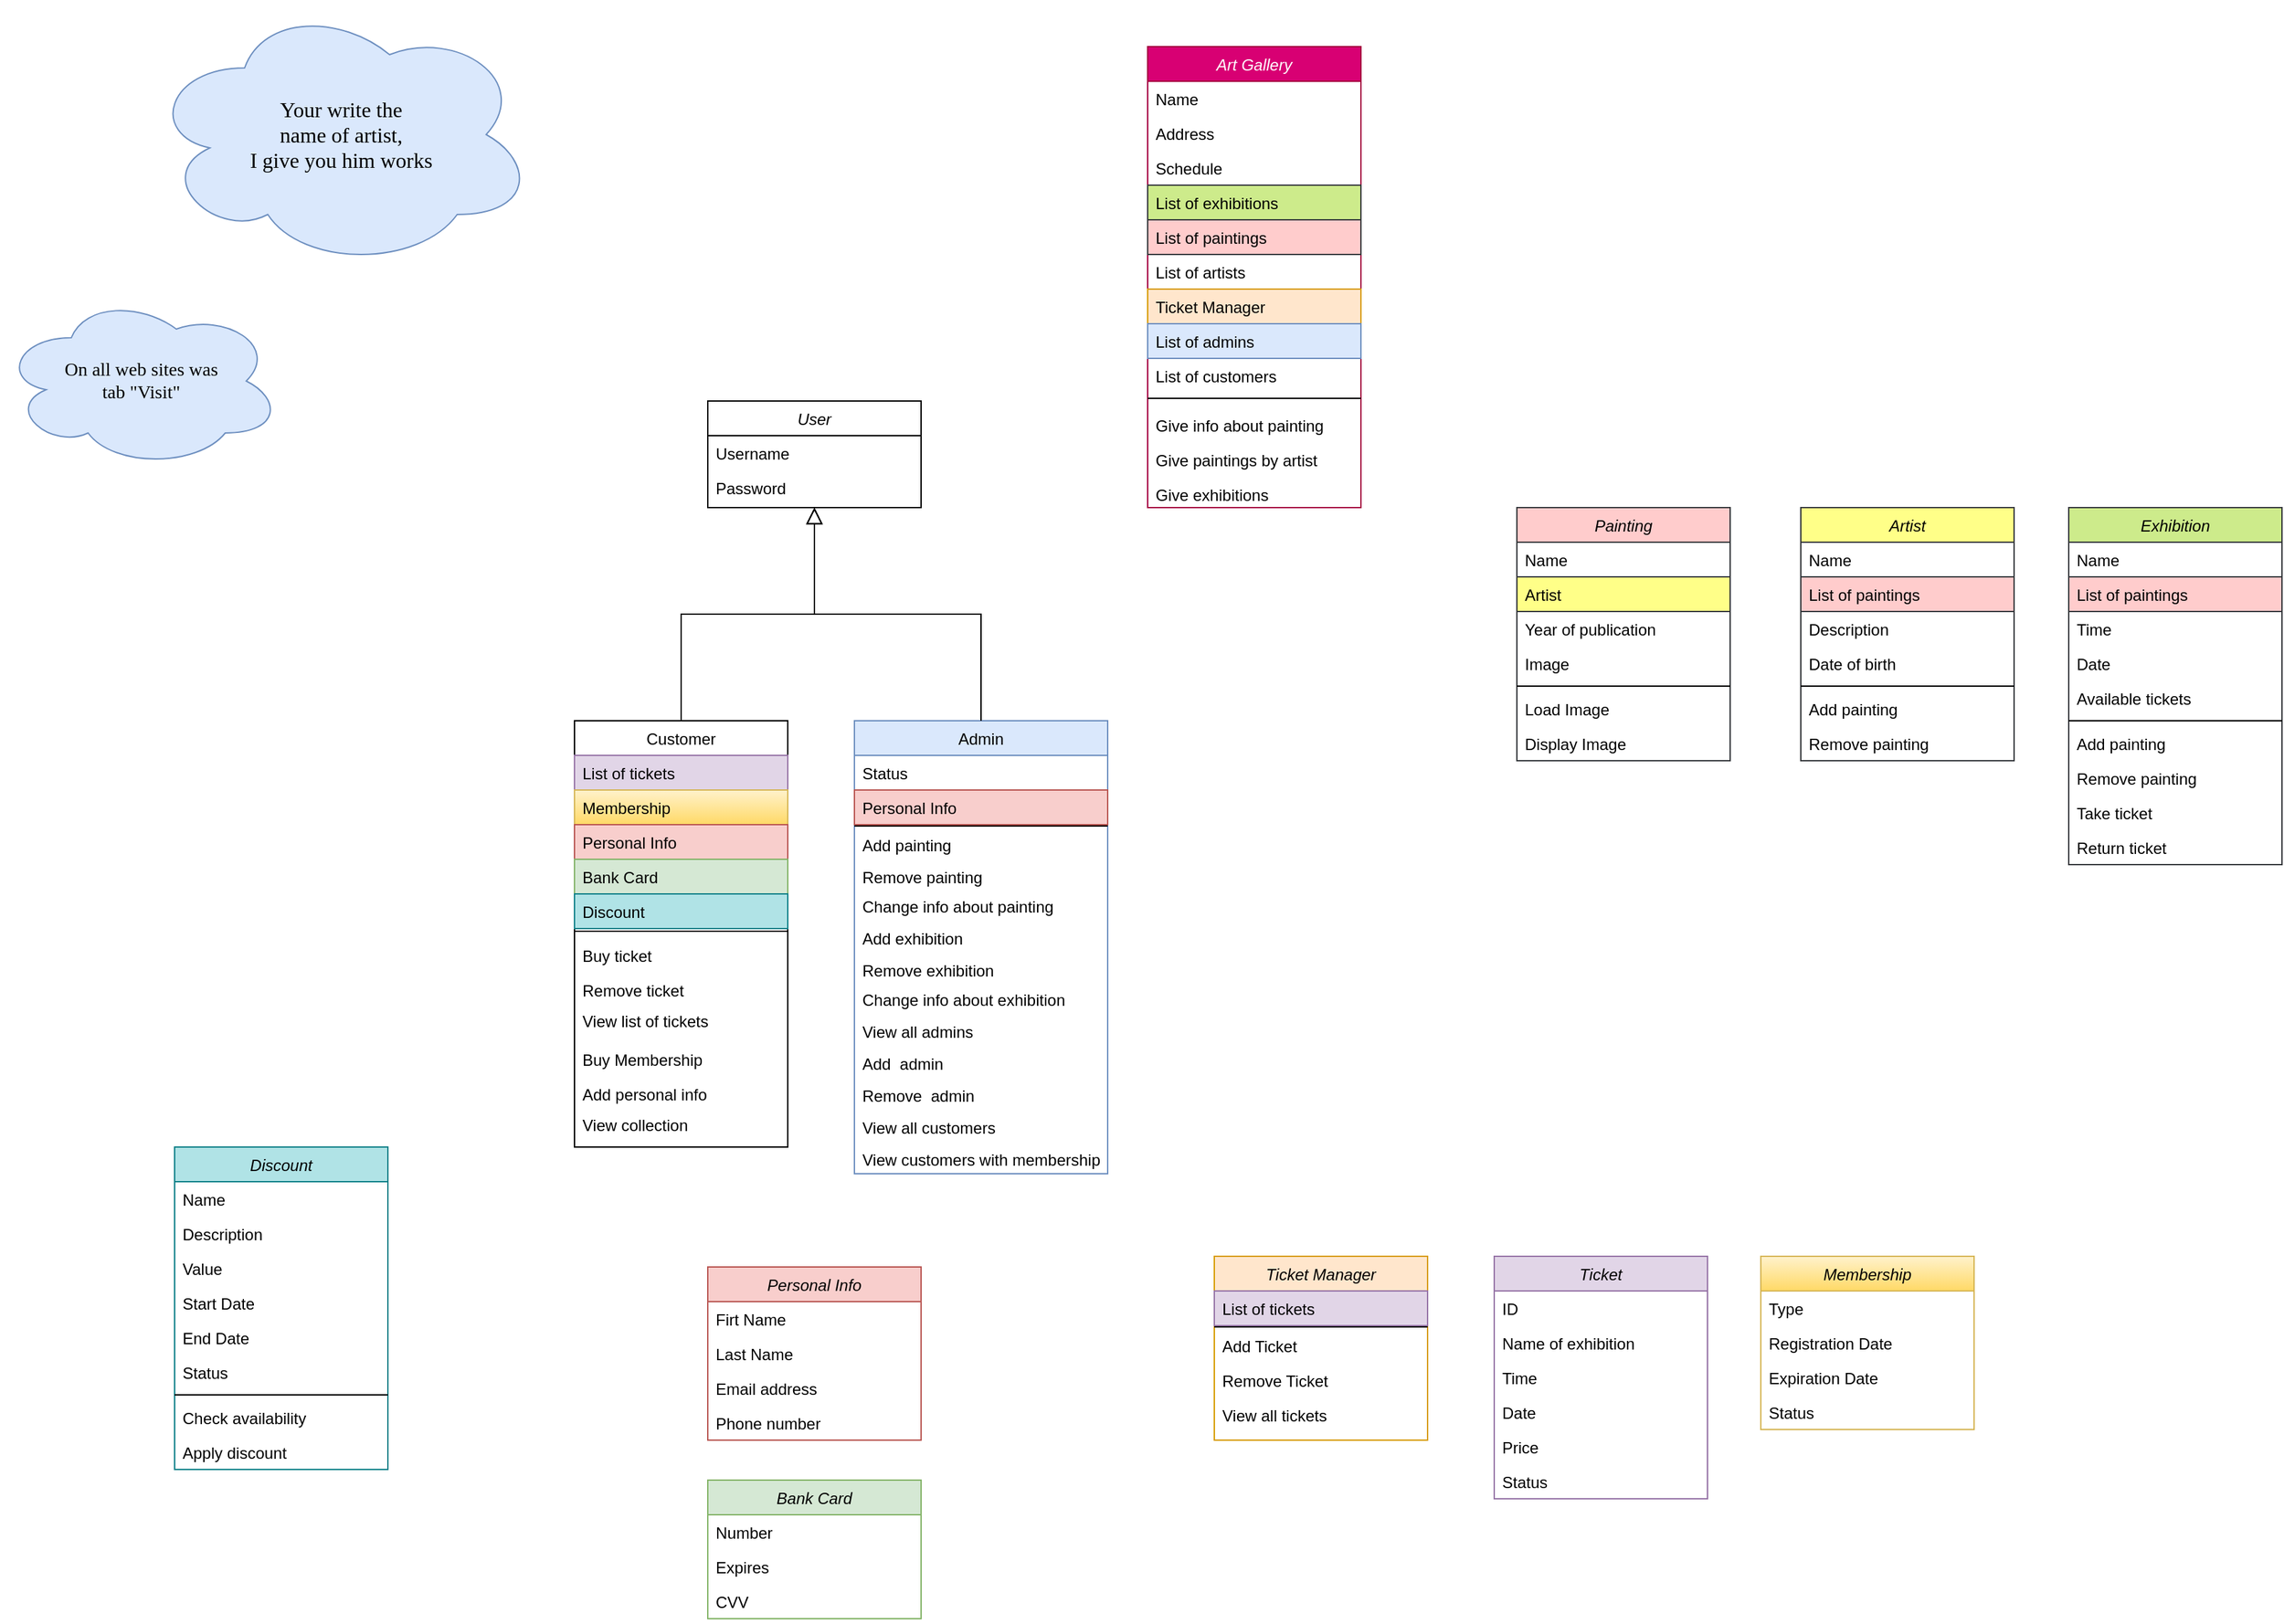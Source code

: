 <mxfile version="23.1.5" type="device">
  <diagram id="C5RBs43oDa-KdzZeNtuy" name="Page-1">
    <mxGraphModel dx="2577" dy="2217" grid="1" gridSize="10" guides="1" tooltips="1" connect="1" arrows="1" fold="1" page="1" pageScale="1" pageWidth="827" pageHeight="1169" math="0" shadow="0">
      <root>
        <mxCell id="WIyWlLk6GJQsqaUBKTNV-0" />
        <mxCell id="WIyWlLk6GJQsqaUBKTNV-1" parent="WIyWlLk6GJQsqaUBKTNV-0" />
        <mxCell id="zkfFHV4jXpPFQw0GAbJ--0" value="User" style="swimlane;fontStyle=2;align=center;verticalAlign=top;childLayout=stackLayout;horizontal=1;startSize=26;horizontalStack=0;resizeParent=1;resizeLast=0;collapsible=1;marginBottom=0;rounded=0;shadow=0;strokeWidth=1;" parent="WIyWlLk6GJQsqaUBKTNV-1" vertex="1">
          <mxGeometry x="220" y="120" width="160" height="80" as="geometry">
            <mxRectangle x="230" y="140" width="160" height="26" as="alternateBounds" />
          </mxGeometry>
        </mxCell>
        <mxCell id="zkfFHV4jXpPFQw0GAbJ--1" value="Username" style="text;align=left;verticalAlign=top;spacingLeft=4;spacingRight=4;overflow=hidden;rotatable=0;points=[[0,0.5],[1,0.5]];portConstraint=eastwest;" parent="zkfFHV4jXpPFQw0GAbJ--0" vertex="1">
          <mxGeometry y="26" width="160" height="26" as="geometry" />
        </mxCell>
        <mxCell id="zkfFHV4jXpPFQw0GAbJ--2" value="Password" style="text;align=left;verticalAlign=top;spacingLeft=4;spacingRight=4;overflow=hidden;rotatable=0;points=[[0,0.5],[1,0.5]];portConstraint=eastwest;rounded=0;shadow=0;html=0;" parent="zkfFHV4jXpPFQw0GAbJ--0" vertex="1">
          <mxGeometry y="52" width="160" height="26" as="geometry" />
        </mxCell>
        <mxCell id="zkfFHV4jXpPFQw0GAbJ--6" value="Customer" style="swimlane;fontStyle=0;align=center;verticalAlign=top;childLayout=stackLayout;horizontal=1;startSize=26;horizontalStack=0;resizeParent=1;resizeLast=0;collapsible=1;marginBottom=0;rounded=0;shadow=0;strokeWidth=1;" parent="WIyWlLk6GJQsqaUBKTNV-1" vertex="1">
          <mxGeometry x="120" y="360" width="160" height="320" as="geometry">
            <mxRectangle x="130" y="380" width="160" height="26" as="alternateBounds" />
          </mxGeometry>
        </mxCell>
        <mxCell id="zkfFHV4jXpPFQw0GAbJ--7" value="List of tickets" style="text;align=left;verticalAlign=top;spacingLeft=4;spacingRight=4;overflow=hidden;rotatable=0;points=[[0,0.5],[1,0.5]];portConstraint=eastwest;fillColor=#e1d5e7;strokeColor=#9673a6;" parent="zkfFHV4jXpPFQw0GAbJ--6" vertex="1">
          <mxGeometry y="26" width="160" height="26" as="geometry" />
        </mxCell>
        <mxCell id="L3IMtz6Ot8jmN9fZ6JJV-116" value="Membership" style="text;align=left;verticalAlign=top;spacingLeft=4;spacingRight=4;overflow=hidden;rotatable=0;points=[[0,0.5],[1,0.5]];portConstraint=eastwest;fillColor=#fff2cc;gradientColor=#ffd966;strokeColor=#d6b656;" parent="zkfFHV4jXpPFQw0GAbJ--6" vertex="1">
          <mxGeometry y="52" width="160" height="26" as="geometry" />
        </mxCell>
        <mxCell id="0SZ6VEcaC1zkfGX4n3d8-11" value="Personal Info" style="text;align=left;verticalAlign=top;spacingLeft=4;spacingRight=4;overflow=hidden;rotatable=0;points=[[0,0.5],[1,0.5]];portConstraint=eastwest;fillColor=#f8cecc;strokeColor=#b85450;" vertex="1" parent="zkfFHV4jXpPFQw0GAbJ--6">
          <mxGeometry y="78" width="160" height="26" as="geometry" />
        </mxCell>
        <mxCell id="0SZ6VEcaC1zkfGX4n3d8-17" value="Bank Card" style="text;align=left;verticalAlign=top;spacingLeft=4;spacingRight=4;overflow=hidden;rotatable=0;points=[[0,0.5],[1,0.5]];portConstraint=eastwest;fillColor=#d5e8d4;strokeColor=#82b366;" vertex="1" parent="zkfFHV4jXpPFQw0GAbJ--6">
          <mxGeometry y="104" width="160" height="26" as="geometry" />
        </mxCell>
        <mxCell id="0SZ6VEcaC1zkfGX4n3d8-45" value="Discount" style="text;align=left;verticalAlign=top;spacingLeft=4;spacingRight=4;overflow=hidden;rotatable=0;points=[[0,0.5],[1,0.5]];portConstraint=eastwest;fillColor=#b0e3e6;strokeColor=#0e8088;" vertex="1" parent="zkfFHV4jXpPFQw0GAbJ--6">
          <mxGeometry y="130" width="160" height="26" as="geometry" />
        </mxCell>
        <mxCell id="zkfFHV4jXpPFQw0GAbJ--9" value="" style="line;html=1;strokeWidth=1;align=left;verticalAlign=middle;spacingTop=-1;spacingLeft=3;spacingRight=3;rotatable=0;labelPosition=right;points=[];portConstraint=eastwest;" parent="zkfFHV4jXpPFQw0GAbJ--6" vertex="1">
          <mxGeometry y="156" width="160" height="4" as="geometry" />
        </mxCell>
        <mxCell id="zkfFHV4jXpPFQw0GAbJ--10" value="Buy ticket" style="text;align=left;verticalAlign=bottom;spacingLeft=4;spacingRight=4;overflow=hidden;rotatable=0;points=[[0,0.5],[1,0.5]];portConstraint=eastwest;fontStyle=0" parent="zkfFHV4jXpPFQw0GAbJ--6" vertex="1">
          <mxGeometry y="160" width="160" height="26" as="geometry" />
        </mxCell>
        <mxCell id="L3IMtz6Ot8jmN9fZ6JJV-33" value="Remove ticket" style="text;align=left;verticalAlign=bottom;spacingLeft=4;spacingRight=4;overflow=hidden;rotatable=0;points=[[0,0.5],[1,0.5]];portConstraint=eastwest;fontStyle=0" parent="zkfFHV4jXpPFQw0GAbJ--6" vertex="1">
          <mxGeometry y="186" width="160" height="26" as="geometry" />
        </mxCell>
        <mxCell id="zkfFHV4jXpPFQw0GAbJ--11" value="View list of tickets" style="text;align=left;verticalAlign=top;spacingLeft=4;spacingRight=4;overflow=hidden;rotatable=0;points=[[0,0.5],[1,0.5]];portConstraint=eastwest;" parent="zkfFHV4jXpPFQw0GAbJ--6" vertex="1">
          <mxGeometry y="212" width="160" height="26" as="geometry" />
        </mxCell>
        <mxCell id="L3IMtz6Ot8jmN9fZ6JJV-34" value="Buy Membership" style="text;align=left;verticalAlign=bottom;spacingLeft=4;spacingRight=4;overflow=hidden;rotatable=0;points=[[0,0.5],[1,0.5]];portConstraint=eastwest;fontStyle=0" parent="zkfFHV4jXpPFQw0GAbJ--6" vertex="1">
          <mxGeometry y="238" width="160" height="26" as="geometry" />
        </mxCell>
        <mxCell id="L3IMtz6Ot8jmN9fZ6JJV-35" value="Add personal info" style="text;align=left;verticalAlign=bottom;spacingLeft=4;spacingRight=4;overflow=hidden;rotatable=0;points=[[0,0.5],[1,0.5]];portConstraint=eastwest;fontStyle=0" parent="zkfFHV4jXpPFQw0GAbJ--6" vertex="1">
          <mxGeometry y="264" width="160" height="26" as="geometry" />
        </mxCell>
        <mxCell id="L3IMtz6Ot8jmN9fZ6JJV-36" value="View collection" style="text;align=left;verticalAlign=top;spacingLeft=4;spacingRight=4;overflow=hidden;rotatable=0;points=[[0,0.5],[1,0.5]];portConstraint=eastwest;" parent="zkfFHV4jXpPFQw0GAbJ--6" vertex="1">
          <mxGeometry y="290" width="160" height="26" as="geometry" />
        </mxCell>
        <mxCell id="zkfFHV4jXpPFQw0GAbJ--12" value="" style="endArrow=block;endSize=10;endFill=0;shadow=0;strokeWidth=1;rounded=0;edgeStyle=elbowEdgeStyle;elbow=vertical;" parent="WIyWlLk6GJQsqaUBKTNV-1" source="zkfFHV4jXpPFQw0GAbJ--6" target="zkfFHV4jXpPFQw0GAbJ--0" edge="1">
          <mxGeometry width="160" relative="1" as="geometry">
            <mxPoint x="200" y="203" as="sourcePoint" />
            <mxPoint x="200" y="203" as="targetPoint" />
          </mxGeometry>
        </mxCell>
        <mxCell id="zkfFHV4jXpPFQw0GAbJ--13" value="Admin" style="swimlane;fontStyle=0;align=center;verticalAlign=top;childLayout=stackLayout;horizontal=1;startSize=26;horizontalStack=0;resizeParent=1;resizeLast=0;collapsible=1;marginBottom=0;rounded=0;shadow=0;strokeWidth=1;fillColor=#dae8fc;strokeColor=#6c8ebf;" parent="WIyWlLk6GJQsqaUBKTNV-1" vertex="1">
          <mxGeometry x="330" y="360" width="190" height="340" as="geometry">
            <mxRectangle x="340" y="380" width="170" height="26" as="alternateBounds" />
          </mxGeometry>
        </mxCell>
        <mxCell id="0SZ6VEcaC1zkfGX4n3d8-3" value="Status" style="text;align=left;verticalAlign=top;spacingLeft=4;spacingRight=4;overflow=hidden;rotatable=0;points=[[0,0.5],[1,0.5]];portConstraint=eastwest;" vertex="1" parent="zkfFHV4jXpPFQw0GAbJ--13">
          <mxGeometry y="26" width="190" height="26" as="geometry" />
        </mxCell>
        <mxCell id="0SZ6VEcaC1zkfGX4n3d8-20" value="Personal Info" style="text;align=left;verticalAlign=top;spacingLeft=4;spacingRight=4;overflow=hidden;rotatable=0;points=[[0,0.5],[1,0.5]];portConstraint=eastwest;fillColor=#f8cecc;strokeColor=#b85450;" vertex="1" parent="zkfFHV4jXpPFQw0GAbJ--13">
          <mxGeometry y="52" width="190" height="26" as="geometry" />
        </mxCell>
        <mxCell id="0SZ6VEcaC1zkfGX4n3d8-2" value="" style="line;html=1;strokeWidth=1;align=left;verticalAlign=middle;spacingTop=-1;spacingLeft=3;spacingRight=3;rotatable=0;labelPosition=right;points=[];portConstraint=eastwest;" vertex="1" parent="zkfFHV4jXpPFQw0GAbJ--13">
          <mxGeometry y="78" width="190" height="2" as="geometry" />
        </mxCell>
        <mxCell id="zkfFHV4jXpPFQw0GAbJ--14" value="Add painting" style="text;align=left;verticalAlign=top;spacingLeft=4;spacingRight=4;overflow=hidden;rotatable=0;points=[[0,0.5],[1,0.5]];portConstraint=eastwest;" parent="zkfFHV4jXpPFQw0GAbJ--13" vertex="1">
          <mxGeometry y="80" width="190" height="24" as="geometry" />
        </mxCell>
        <mxCell id="L3IMtz6Ot8jmN9fZ6JJV-37" value="Remove painting" style="text;align=left;verticalAlign=top;spacingLeft=4;spacingRight=4;overflow=hidden;rotatable=0;points=[[0,0.5],[1,0.5]];portConstraint=eastwest;" parent="zkfFHV4jXpPFQw0GAbJ--13" vertex="1">
          <mxGeometry y="104" width="190" height="22" as="geometry" />
        </mxCell>
        <mxCell id="L3IMtz6Ot8jmN9fZ6JJV-41" value="Change info about painting" style="text;align=left;verticalAlign=top;spacingLeft=4;spacingRight=4;overflow=hidden;rotatable=0;points=[[0,0.5],[1,0.5]];portConstraint=eastwest;" parent="zkfFHV4jXpPFQw0GAbJ--13" vertex="1">
          <mxGeometry y="126" width="190" height="24" as="geometry" />
        </mxCell>
        <mxCell id="L3IMtz6Ot8jmN9fZ6JJV-40" value="Add exhibition" style="text;align=left;verticalAlign=top;spacingLeft=4;spacingRight=4;overflow=hidden;rotatable=0;points=[[0,0.5],[1,0.5]];portConstraint=eastwest;" parent="zkfFHV4jXpPFQw0GAbJ--13" vertex="1">
          <mxGeometry y="150" width="190" height="24" as="geometry" />
        </mxCell>
        <mxCell id="L3IMtz6Ot8jmN9fZ6JJV-39" value="Remove exhibition&#xa;" style="text;align=left;verticalAlign=top;spacingLeft=4;spacingRight=4;overflow=hidden;rotatable=0;points=[[0,0.5],[1,0.5]];portConstraint=eastwest;" parent="zkfFHV4jXpPFQw0GAbJ--13" vertex="1">
          <mxGeometry y="174" width="190" height="22" as="geometry" />
        </mxCell>
        <mxCell id="L3IMtz6Ot8jmN9fZ6JJV-42" value="Change info about exhibition" style="text;align=left;verticalAlign=top;spacingLeft=4;spacingRight=4;overflow=hidden;rotatable=0;points=[[0,0.5],[1,0.5]];portConstraint=eastwest;" parent="zkfFHV4jXpPFQw0GAbJ--13" vertex="1">
          <mxGeometry y="196" width="190" height="24" as="geometry" />
        </mxCell>
        <mxCell id="L3IMtz6Ot8jmN9fZ6JJV-68" value="View all admins" style="text;align=left;verticalAlign=top;spacingLeft=4;spacingRight=4;overflow=hidden;rotatable=0;points=[[0,0.5],[1,0.5]];portConstraint=eastwest;" parent="zkfFHV4jXpPFQw0GAbJ--13" vertex="1">
          <mxGeometry y="220" width="190" height="24" as="geometry" />
        </mxCell>
        <mxCell id="0SZ6VEcaC1zkfGX4n3d8-18" value="Add  admin" style="text;align=left;verticalAlign=top;spacingLeft=4;spacingRight=4;overflow=hidden;rotatable=0;points=[[0,0.5],[1,0.5]];portConstraint=eastwest;" vertex="1" parent="zkfFHV4jXpPFQw0GAbJ--13">
          <mxGeometry y="244" width="190" height="24" as="geometry" />
        </mxCell>
        <mxCell id="L3IMtz6Ot8jmN9fZ6JJV-69" value="Remove  admin" style="text;align=left;verticalAlign=top;spacingLeft=4;spacingRight=4;overflow=hidden;rotatable=0;points=[[0,0.5],[1,0.5]];portConstraint=eastwest;" parent="zkfFHV4jXpPFQw0GAbJ--13" vertex="1">
          <mxGeometry y="268" width="190" height="24" as="geometry" />
        </mxCell>
        <mxCell id="0SZ6VEcaC1zkfGX4n3d8-22" value="View all customers" style="text;align=left;verticalAlign=top;spacingLeft=4;spacingRight=4;overflow=hidden;rotatable=0;points=[[0,0.5],[1,0.5]];portConstraint=eastwest;" vertex="1" parent="zkfFHV4jXpPFQw0GAbJ--13">
          <mxGeometry y="292" width="190" height="24" as="geometry" />
        </mxCell>
        <mxCell id="0SZ6VEcaC1zkfGX4n3d8-24" value="View customers with membership" style="text;align=left;verticalAlign=top;spacingLeft=4;spacingRight=4;overflow=hidden;rotatable=0;points=[[0,0.5],[1,0.5]];portConstraint=eastwest;" vertex="1" parent="zkfFHV4jXpPFQw0GAbJ--13">
          <mxGeometry y="316" width="190" height="24" as="geometry" />
        </mxCell>
        <mxCell id="zkfFHV4jXpPFQw0GAbJ--16" value="" style="endArrow=block;endSize=10;endFill=0;shadow=0;strokeWidth=1;rounded=0;edgeStyle=elbowEdgeStyle;elbow=vertical;" parent="WIyWlLk6GJQsqaUBKTNV-1" source="zkfFHV4jXpPFQw0GAbJ--13" target="zkfFHV4jXpPFQw0GAbJ--0" edge="1">
          <mxGeometry width="160" relative="1" as="geometry">
            <mxPoint x="210" y="373" as="sourcePoint" />
            <mxPoint x="310" y="271" as="targetPoint" />
          </mxGeometry>
        </mxCell>
        <mxCell id="L3IMtz6Ot8jmN9fZ6JJV-0" value="Exhibition" style="swimlane;fontStyle=2;align=center;verticalAlign=top;childLayout=stackLayout;horizontal=1;startSize=26;horizontalStack=0;resizeParent=1;resizeLast=0;collapsible=1;marginBottom=0;rounded=0;shadow=0;strokeWidth=1;fillColor=#cdeb8b;strokeColor=#36393d;" parent="WIyWlLk6GJQsqaUBKTNV-1" vertex="1">
          <mxGeometry x="1241" y="200" width="160" height="268" as="geometry">
            <mxRectangle x="230" y="140" width="160" height="26" as="alternateBounds" />
          </mxGeometry>
        </mxCell>
        <mxCell id="L3IMtz6Ot8jmN9fZ6JJV-1" value="Name" style="text;align=left;verticalAlign=top;spacingLeft=4;spacingRight=4;overflow=hidden;rotatable=0;points=[[0,0.5],[1,0.5]];portConstraint=eastwest;" parent="L3IMtz6Ot8jmN9fZ6JJV-0" vertex="1">
          <mxGeometry y="26" width="160" height="26" as="geometry" />
        </mxCell>
        <mxCell id="L3IMtz6Ot8jmN9fZ6JJV-2" value="List of paintings" style="text;align=left;verticalAlign=top;spacingLeft=4;spacingRight=4;overflow=hidden;rotatable=0;points=[[0,0.5],[1,0.5]];portConstraint=eastwest;rounded=0;shadow=0;html=0;fillColor=#ffcccc;strokeColor=#36393d;" parent="L3IMtz6Ot8jmN9fZ6JJV-0" vertex="1">
          <mxGeometry y="52" width="160" height="26" as="geometry" />
        </mxCell>
        <mxCell id="L3IMtz6Ot8jmN9fZ6JJV-54" value="Time" style="text;align=left;verticalAlign=top;spacingLeft=4;spacingRight=4;overflow=hidden;rotatable=0;points=[[0,0.5],[1,0.5]];portConstraint=eastwest;rounded=0;shadow=0;html=0;" parent="L3IMtz6Ot8jmN9fZ6JJV-0" vertex="1">
          <mxGeometry y="78" width="160" height="26" as="geometry" />
        </mxCell>
        <mxCell id="L3IMtz6Ot8jmN9fZ6JJV-55" value="Date&#xa;" style="text;align=left;verticalAlign=top;spacingLeft=4;spacingRight=4;overflow=hidden;rotatable=0;points=[[0,0.5],[1,0.5]];portConstraint=eastwest;rounded=0;shadow=0;html=0;" parent="L3IMtz6Ot8jmN9fZ6JJV-0" vertex="1">
          <mxGeometry y="104" width="160" height="26" as="geometry" />
        </mxCell>
        <mxCell id="L3IMtz6Ot8jmN9fZ6JJV-59" value="Available tickets" style="text;align=left;verticalAlign=top;spacingLeft=4;spacingRight=4;overflow=hidden;rotatable=0;points=[[0,0.5],[1,0.5]];portConstraint=eastwest;rounded=0;shadow=0;html=0;" parent="L3IMtz6Ot8jmN9fZ6JJV-0" vertex="1">
          <mxGeometry y="130" width="160" height="26" as="geometry" />
        </mxCell>
        <mxCell id="L3IMtz6Ot8jmN9fZ6JJV-3" value="" style="line;html=1;strokeWidth=1;align=left;verticalAlign=middle;spacingTop=-1;spacingLeft=3;spacingRight=3;rotatable=0;labelPosition=right;points=[];portConstraint=eastwest;" parent="L3IMtz6Ot8jmN9fZ6JJV-0" vertex="1">
          <mxGeometry y="156" width="160" height="8" as="geometry" />
        </mxCell>
        <mxCell id="L3IMtz6Ot8jmN9fZ6JJV-4" value="Add painting" style="text;align=left;verticalAlign=top;spacingLeft=4;spacingRight=4;overflow=hidden;rotatable=0;points=[[0,0.5],[1,0.5]];portConstraint=eastwest;" parent="L3IMtz6Ot8jmN9fZ6JJV-0" vertex="1">
          <mxGeometry y="164" width="160" height="26" as="geometry" />
        </mxCell>
        <mxCell id="L3IMtz6Ot8jmN9fZ6JJV-16" value="Remove painting" style="text;align=left;verticalAlign=top;spacingLeft=4;spacingRight=4;overflow=hidden;rotatable=0;points=[[0,0.5],[1,0.5]];portConstraint=eastwest;rounded=0;shadow=0;html=0;" parent="L3IMtz6Ot8jmN9fZ6JJV-0" vertex="1">
          <mxGeometry y="190" width="160" height="26" as="geometry" />
        </mxCell>
        <mxCell id="L3IMtz6Ot8jmN9fZ6JJV-62" value="Take ticket" style="text;align=left;verticalAlign=top;spacingLeft=4;spacingRight=4;overflow=hidden;rotatable=0;points=[[0,0.5],[1,0.5]];portConstraint=eastwest;rounded=0;shadow=0;html=0;" parent="L3IMtz6Ot8jmN9fZ6JJV-0" vertex="1">
          <mxGeometry y="216" width="160" height="26" as="geometry" />
        </mxCell>
        <mxCell id="0SZ6VEcaC1zkfGX4n3d8-7" value="Return ticket" style="text;align=left;verticalAlign=top;spacingLeft=4;spacingRight=4;overflow=hidden;rotatable=0;points=[[0,0.5],[1,0.5]];portConstraint=eastwest;rounded=0;shadow=0;html=0;" vertex="1" parent="L3IMtz6Ot8jmN9fZ6JJV-0">
          <mxGeometry y="242" width="160" height="26" as="geometry" />
        </mxCell>
        <mxCell id="L3IMtz6Ot8jmN9fZ6JJV-6" value="Painting" style="swimlane;fontStyle=2;align=center;verticalAlign=top;childLayout=stackLayout;horizontal=1;startSize=26;horizontalStack=0;resizeParent=1;resizeLast=0;collapsible=1;marginBottom=0;rounded=0;shadow=0;strokeWidth=1;fillColor=#ffcccc;strokeColor=#36393d;" parent="WIyWlLk6GJQsqaUBKTNV-1" vertex="1">
          <mxGeometry x="827" y="200" width="160" height="190" as="geometry">
            <mxRectangle x="230" y="140" width="160" height="26" as="alternateBounds" />
          </mxGeometry>
        </mxCell>
        <mxCell id="L3IMtz6Ot8jmN9fZ6JJV-7" value="Name" style="text;align=left;verticalAlign=top;spacingLeft=4;spacingRight=4;overflow=hidden;rotatable=0;points=[[0,0.5],[1,0.5]];portConstraint=eastwest;" parent="L3IMtz6Ot8jmN9fZ6JJV-6" vertex="1">
          <mxGeometry y="26" width="160" height="26" as="geometry" />
        </mxCell>
        <mxCell id="L3IMtz6Ot8jmN9fZ6JJV-8" value="Artist" style="text;align=left;verticalAlign=top;spacingLeft=4;spacingRight=4;overflow=hidden;rotatable=0;points=[[0,0.5],[1,0.5]];portConstraint=eastwest;rounded=0;shadow=0;html=0;fillColor=#ffff88;strokeColor=#36393d;" parent="L3IMtz6Ot8jmN9fZ6JJV-6" vertex="1">
          <mxGeometry y="52" width="160" height="26" as="geometry" />
        </mxCell>
        <mxCell id="L3IMtz6Ot8jmN9fZ6JJV-12" value="Year of publication" style="text;align=left;verticalAlign=top;spacingLeft=4;spacingRight=4;overflow=hidden;rotatable=0;points=[[0,0.5],[1,0.5]];portConstraint=eastwest;rounded=0;shadow=0;html=0;" parent="L3IMtz6Ot8jmN9fZ6JJV-6" vertex="1">
          <mxGeometry y="78" width="160" height="26" as="geometry" />
        </mxCell>
        <mxCell id="L3IMtz6Ot8jmN9fZ6JJV-13" value="Image" style="text;align=left;verticalAlign=top;spacingLeft=4;spacingRight=4;overflow=hidden;rotatable=0;points=[[0,0.5],[1,0.5]];portConstraint=eastwest;rounded=0;shadow=0;html=0;" parent="L3IMtz6Ot8jmN9fZ6JJV-6" vertex="1">
          <mxGeometry y="104" width="160" height="26" as="geometry" />
        </mxCell>
        <mxCell id="L3IMtz6Ot8jmN9fZ6JJV-9" value="" style="line;html=1;strokeWidth=1;align=left;verticalAlign=middle;spacingTop=-1;spacingLeft=3;spacingRight=3;rotatable=0;labelPosition=right;points=[];portConstraint=eastwest;" parent="L3IMtz6Ot8jmN9fZ6JJV-6" vertex="1">
          <mxGeometry y="130" width="160" height="8" as="geometry" />
        </mxCell>
        <mxCell id="L3IMtz6Ot8jmN9fZ6JJV-10" value="Load Image" style="text;align=left;verticalAlign=top;spacingLeft=4;spacingRight=4;overflow=hidden;rotatable=0;points=[[0,0.5],[1,0.5]];portConstraint=eastwest;" parent="L3IMtz6Ot8jmN9fZ6JJV-6" vertex="1">
          <mxGeometry y="138" width="160" height="26" as="geometry" />
        </mxCell>
        <mxCell id="L3IMtz6Ot8jmN9fZ6JJV-14" value="Display Image&#xa;" style="text;align=left;verticalAlign=top;spacingLeft=4;spacingRight=4;overflow=hidden;rotatable=0;points=[[0,0.5],[1,0.5]];portConstraint=eastwest;rounded=0;shadow=0;html=0;" parent="L3IMtz6Ot8jmN9fZ6JJV-6" vertex="1">
          <mxGeometry y="164" width="160" height="26" as="geometry" />
        </mxCell>
        <mxCell id="L3IMtz6Ot8jmN9fZ6JJV-17" value="Ticket" style="swimlane;fontStyle=2;align=center;verticalAlign=top;childLayout=stackLayout;horizontal=1;startSize=26;horizontalStack=0;resizeParent=1;resizeLast=0;collapsible=1;marginBottom=0;rounded=0;shadow=0;strokeWidth=1;fillColor=#e1d5e7;strokeColor=#9673a6;" parent="WIyWlLk6GJQsqaUBKTNV-1" vertex="1">
          <mxGeometry x="810" y="762" width="160" height="182" as="geometry">
            <mxRectangle x="230" y="140" width="160" height="26" as="alternateBounds" />
          </mxGeometry>
        </mxCell>
        <mxCell id="L3IMtz6Ot8jmN9fZ6JJV-25" value="ID" style="text;align=left;verticalAlign=top;spacingLeft=4;spacingRight=4;overflow=hidden;rotatable=0;points=[[0,0.5],[1,0.5]];portConstraint=eastwest;" parent="L3IMtz6Ot8jmN9fZ6JJV-17" vertex="1">
          <mxGeometry y="26" width="160" height="26" as="geometry" />
        </mxCell>
        <mxCell id="L3IMtz6Ot8jmN9fZ6JJV-18" value="Name of exhibition" style="text;align=left;verticalAlign=top;spacingLeft=4;spacingRight=4;overflow=hidden;rotatable=0;points=[[0,0.5],[1,0.5]];portConstraint=eastwest;" parent="L3IMtz6Ot8jmN9fZ6JJV-17" vertex="1">
          <mxGeometry y="52" width="160" height="26" as="geometry" />
        </mxCell>
        <mxCell id="L3IMtz6Ot8jmN9fZ6JJV-19" value="Time" style="text;align=left;verticalAlign=top;spacingLeft=4;spacingRight=4;overflow=hidden;rotatable=0;points=[[0,0.5],[1,0.5]];portConstraint=eastwest;rounded=0;shadow=0;html=0;" parent="L3IMtz6Ot8jmN9fZ6JJV-17" vertex="1">
          <mxGeometry y="78" width="160" height="26" as="geometry" />
        </mxCell>
        <mxCell id="L3IMtz6Ot8jmN9fZ6JJV-20" value="Date&#xa;" style="text;align=left;verticalAlign=top;spacingLeft=4;spacingRight=4;overflow=hidden;rotatable=0;points=[[0,0.5],[1,0.5]];portConstraint=eastwest;rounded=0;shadow=0;html=0;" parent="L3IMtz6Ot8jmN9fZ6JJV-17" vertex="1">
          <mxGeometry y="104" width="160" height="26" as="geometry" />
        </mxCell>
        <mxCell id="L3IMtz6Ot8jmN9fZ6JJV-24" value="Price" style="text;align=left;verticalAlign=top;spacingLeft=4;spacingRight=4;overflow=hidden;rotatable=0;points=[[0,0.5],[1,0.5]];portConstraint=eastwest;rounded=0;shadow=0;html=0;" parent="L3IMtz6Ot8jmN9fZ6JJV-17" vertex="1">
          <mxGeometry y="130" width="160" height="26" as="geometry" />
        </mxCell>
        <mxCell id="L3IMtz6Ot8jmN9fZ6JJV-28" value="Status" style="text;align=left;verticalAlign=top;spacingLeft=4;spacingRight=4;overflow=hidden;rotatable=0;points=[[0,0.5],[1,0.5]];portConstraint=eastwest;rounded=0;shadow=0;html=0;" parent="L3IMtz6Ot8jmN9fZ6JJV-17" vertex="1">
          <mxGeometry y="156" width="160" height="26" as="geometry" />
        </mxCell>
        <mxCell id="L3IMtz6Ot8jmN9fZ6JJV-44" value="Art Gallery&#xa;" style="swimlane;fontStyle=2;align=center;verticalAlign=top;childLayout=stackLayout;horizontal=1;startSize=26;horizontalStack=0;resizeParent=1;resizeLast=0;collapsible=1;marginBottom=0;rounded=0;shadow=0;strokeWidth=1;fillColor=#d80073;strokeColor=#A50040;fontColor=#ffffff;" parent="WIyWlLk6GJQsqaUBKTNV-1" vertex="1">
          <mxGeometry x="550" y="-146" width="160" height="346" as="geometry">
            <mxRectangle x="230" y="140" width="160" height="26" as="alternateBounds" />
          </mxGeometry>
        </mxCell>
        <mxCell id="L3IMtz6Ot8jmN9fZ6JJV-45" value="Name" style="text;align=left;verticalAlign=top;spacingLeft=4;spacingRight=4;overflow=hidden;rotatable=0;points=[[0,0.5],[1,0.5]];portConstraint=eastwest;" parent="L3IMtz6Ot8jmN9fZ6JJV-44" vertex="1">
          <mxGeometry y="26" width="160" height="26" as="geometry" />
        </mxCell>
        <mxCell id="L3IMtz6Ot8jmN9fZ6JJV-86" value="Address" style="text;align=left;verticalAlign=top;spacingLeft=4;spacingRight=4;overflow=hidden;rotatable=0;points=[[0,0.5],[1,0.5]];portConstraint=eastwest;" parent="L3IMtz6Ot8jmN9fZ6JJV-44" vertex="1">
          <mxGeometry y="52" width="160" height="26" as="geometry" />
        </mxCell>
        <mxCell id="L3IMtz6Ot8jmN9fZ6JJV-87" value="Schedule" style="text;align=left;verticalAlign=top;spacingLeft=4;spacingRight=4;overflow=hidden;rotatable=0;points=[[0,0.5],[1,0.5]];portConstraint=eastwest;" parent="L3IMtz6Ot8jmN9fZ6JJV-44" vertex="1">
          <mxGeometry y="78" width="160" height="26" as="geometry" />
        </mxCell>
        <mxCell id="L3IMtz6Ot8jmN9fZ6JJV-46" value="List of exhibitions" style="text;align=left;verticalAlign=top;spacingLeft=4;spacingRight=4;overflow=hidden;rotatable=0;points=[[0,0.5],[1,0.5]];portConstraint=eastwest;rounded=0;shadow=0;html=0;fillColor=#cdeb8b;strokeColor=#36393d;" parent="L3IMtz6Ot8jmN9fZ6JJV-44" vertex="1">
          <mxGeometry y="104" width="160" height="26" as="geometry" />
        </mxCell>
        <mxCell id="L3IMtz6Ot8jmN9fZ6JJV-47" value="List of paintings" style="text;align=left;verticalAlign=top;spacingLeft=4;spacingRight=4;overflow=hidden;rotatable=0;points=[[0,0.5],[1,0.5]];portConstraint=eastwest;rounded=0;shadow=0;html=0;fillColor=#ffcccc;strokeColor=#36393d;" parent="L3IMtz6Ot8jmN9fZ6JJV-44" vertex="1">
          <mxGeometry y="130" width="160" height="26" as="geometry" />
        </mxCell>
        <mxCell id="L3IMtz6Ot8jmN9fZ6JJV-114" value="List of artists" style="text;align=left;verticalAlign=top;spacingLeft=4;spacingRight=4;overflow=hidden;rotatable=0;points=[[0,0.5],[1,0.5]];portConstraint=eastwest;rounded=0;shadow=0;html=0;" parent="L3IMtz6Ot8jmN9fZ6JJV-44" vertex="1">
          <mxGeometry y="156" width="160" height="26" as="geometry" />
        </mxCell>
        <mxCell id="L3IMtz6Ot8jmN9fZ6JJV-51" value="Ticket Manager" style="text;align=left;verticalAlign=top;spacingLeft=4;spacingRight=4;overflow=hidden;rotatable=0;points=[[0,0.5],[1,0.5]];portConstraint=eastwest;rounded=0;shadow=0;html=0;fillColor=#ffe6cc;strokeColor=#d79b00;" parent="L3IMtz6Ot8jmN9fZ6JJV-44" vertex="1">
          <mxGeometry y="182" width="160" height="26" as="geometry" />
        </mxCell>
        <mxCell id="L3IMtz6Ot8jmN9fZ6JJV-64" value="List of admins" style="text;align=left;verticalAlign=top;spacingLeft=4;spacingRight=4;overflow=hidden;rotatable=0;points=[[0,0.5],[1,0.5]];portConstraint=eastwest;rounded=0;shadow=0;html=0;fillColor=#dae8fc;strokeColor=#6c8ebf;" parent="L3IMtz6Ot8jmN9fZ6JJV-44" vertex="1">
          <mxGeometry y="208" width="160" height="26" as="geometry" />
        </mxCell>
        <mxCell id="L3IMtz6Ot8jmN9fZ6JJV-65" value="List of customers" style="text;align=left;verticalAlign=top;spacingLeft=4;spacingRight=4;overflow=hidden;rotatable=0;points=[[0,0.5],[1,0.5]];portConstraint=eastwest;rounded=0;shadow=0;html=0;" parent="L3IMtz6Ot8jmN9fZ6JJV-44" vertex="1">
          <mxGeometry y="234" width="160" height="26" as="geometry" />
        </mxCell>
        <mxCell id="0SZ6VEcaC1zkfGX4n3d8-4" value="" style="line;html=1;strokeWidth=1;align=left;verticalAlign=middle;spacingTop=-1;spacingLeft=3;spacingRight=3;rotatable=0;labelPosition=right;points=[];portConstraint=eastwest;" vertex="1" parent="L3IMtz6Ot8jmN9fZ6JJV-44">
          <mxGeometry y="260" width="160" height="8" as="geometry" />
        </mxCell>
        <mxCell id="0SZ6VEcaC1zkfGX4n3d8-5" value="Give info about painting" style="text;align=left;verticalAlign=bottom;spacingLeft=4;spacingRight=4;overflow=hidden;rotatable=0;points=[[0,0.5],[1,0.5]];portConstraint=eastwest;fontStyle=0" vertex="1" parent="L3IMtz6Ot8jmN9fZ6JJV-44">
          <mxGeometry y="268" width="160" height="26" as="geometry" />
        </mxCell>
        <mxCell id="0SZ6VEcaC1zkfGX4n3d8-6" value="Give paintings by artist" style="text;align=left;verticalAlign=bottom;spacingLeft=4;spacingRight=4;overflow=hidden;rotatable=0;points=[[0,0.5],[1,0.5]];portConstraint=eastwest;fontStyle=0" vertex="1" parent="L3IMtz6Ot8jmN9fZ6JJV-44">
          <mxGeometry y="294" width="160" height="26" as="geometry" />
        </mxCell>
        <mxCell id="0SZ6VEcaC1zkfGX4n3d8-8" value="Give exhibitions" style="text;align=left;verticalAlign=bottom;spacingLeft=4;spacingRight=4;overflow=hidden;rotatable=0;points=[[0,0.5],[1,0.5]];portConstraint=eastwest;fontStyle=0" vertex="1" parent="L3IMtz6Ot8jmN9fZ6JJV-44">
          <mxGeometry y="320" width="160" height="26" as="geometry" />
        </mxCell>
        <mxCell id="L3IMtz6Ot8jmN9fZ6JJV-70" value="Membership" style="swimlane;fontStyle=2;align=center;verticalAlign=top;childLayout=stackLayout;horizontal=1;startSize=26;horizontalStack=0;resizeParent=1;resizeLast=0;collapsible=1;marginBottom=0;rounded=0;shadow=0;strokeWidth=1;fillColor=#fff2cc;gradientColor=#ffd966;strokeColor=#d6b656;" parent="WIyWlLk6GJQsqaUBKTNV-1" vertex="1">
          <mxGeometry x="1010" y="762" width="160" height="130" as="geometry">
            <mxRectangle x="230" y="140" width="160" height="26" as="alternateBounds" />
          </mxGeometry>
        </mxCell>
        <mxCell id="L3IMtz6Ot8jmN9fZ6JJV-71" value="Type" style="text;align=left;verticalAlign=top;spacingLeft=4;spacingRight=4;overflow=hidden;rotatable=0;points=[[0,0.5],[1,0.5]];portConstraint=eastwest;" parent="L3IMtz6Ot8jmN9fZ6JJV-70" vertex="1">
          <mxGeometry y="26" width="160" height="26" as="geometry" />
        </mxCell>
        <mxCell id="L3IMtz6Ot8jmN9fZ6JJV-72" value="Registration Date" style="text;align=left;verticalAlign=top;spacingLeft=4;spacingRight=4;overflow=hidden;rotatable=0;points=[[0,0.5],[1,0.5]];portConstraint=eastwest;rounded=0;shadow=0;html=0;" parent="L3IMtz6Ot8jmN9fZ6JJV-70" vertex="1">
          <mxGeometry y="52" width="160" height="26" as="geometry" />
        </mxCell>
        <mxCell id="L3IMtz6Ot8jmN9fZ6JJV-73" value="Expiration Date" style="text;align=left;verticalAlign=top;spacingLeft=4;spacingRight=4;overflow=hidden;rotatable=0;points=[[0,0.5],[1,0.5]];portConstraint=eastwest;rounded=0;shadow=0;html=0;" parent="L3IMtz6Ot8jmN9fZ6JJV-70" vertex="1">
          <mxGeometry y="78" width="160" height="26" as="geometry" />
        </mxCell>
        <mxCell id="L3IMtz6Ot8jmN9fZ6JJV-74" value="Status" style="text;align=left;verticalAlign=top;spacingLeft=4;spacingRight=4;overflow=hidden;rotatable=0;points=[[0,0.5],[1,0.5]];portConstraint=eastwest;rounded=0;shadow=0;html=0;" parent="L3IMtz6Ot8jmN9fZ6JJV-70" vertex="1">
          <mxGeometry y="104" width="160" height="26" as="geometry" />
        </mxCell>
        <mxCell id="L3IMtz6Ot8jmN9fZ6JJV-78" value="Ticket Manager" style="swimlane;fontStyle=2;align=center;verticalAlign=top;childLayout=stackLayout;horizontal=1;startSize=26;horizontalStack=0;resizeParent=1;resizeLast=0;collapsible=1;marginBottom=0;rounded=0;shadow=0;strokeWidth=1;fillColor=#ffe6cc;strokeColor=#d79b00;" parent="WIyWlLk6GJQsqaUBKTNV-1" vertex="1">
          <mxGeometry x="600" y="762" width="160" height="138" as="geometry">
            <mxRectangle x="230" y="140" width="160" height="26" as="alternateBounds" />
          </mxGeometry>
        </mxCell>
        <mxCell id="L3IMtz6Ot8jmN9fZ6JJV-79" value="List of tickets" style="text;align=left;verticalAlign=top;spacingLeft=4;spacingRight=4;overflow=hidden;rotatable=0;points=[[0,0.5],[1,0.5]];portConstraint=eastwest;fillColor=#e1d5e7;strokeColor=#9673a6;" parent="L3IMtz6Ot8jmN9fZ6JJV-78" vertex="1">
          <mxGeometry y="26" width="160" height="26" as="geometry" />
        </mxCell>
        <mxCell id="L3IMtz6Ot8jmN9fZ6JJV-83" value="" style="line;html=1;strokeWidth=1;align=left;verticalAlign=middle;spacingTop=-1;spacingLeft=3;spacingRight=3;rotatable=0;labelPosition=right;points=[];portConstraint=eastwest;" parent="L3IMtz6Ot8jmN9fZ6JJV-78" vertex="1">
          <mxGeometry y="52" width="160" height="2" as="geometry" />
        </mxCell>
        <mxCell id="L3IMtz6Ot8jmN9fZ6JJV-84" value="Add Ticket" style="text;align=left;verticalAlign=top;spacingLeft=4;spacingRight=4;overflow=hidden;rotatable=0;points=[[0,0.5],[1,0.5]];portConstraint=eastwest;" parent="L3IMtz6Ot8jmN9fZ6JJV-78" vertex="1">
          <mxGeometry y="54" width="160" height="26" as="geometry" />
        </mxCell>
        <mxCell id="L3IMtz6Ot8jmN9fZ6JJV-85" value="Remove Ticket" style="text;align=left;verticalAlign=top;spacingLeft=4;spacingRight=4;overflow=hidden;rotatable=0;points=[[0,0.5],[1,0.5]];portConstraint=eastwest;rounded=0;shadow=0;html=0;" parent="L3IMtz6Ot8jmN9fZ6JJV-78" vertex="1">
          <mxGeometry y="80" width="160" height="26" as="geometry" />
        </mxCell>
        <mxCell id="0SZ6VEcaC1zkfGX4n3d8-21" value="View all tickets" style="text;align=left;verticalAlign=top;spacingLeft=4;spacingRight=4;overflow=hidden;rotatable=0;points=[[0,0.5],[1,0.5]];portConstraint=eastwest;rounded=0;shadow=0;html=0;" vertex="1" parent="L3IMtz6Ot8jmN9fZ6JJV-78">
          <mxGeometry y="106" width="160" height="26" as="geometry" />
        </mxCell>
        <mxCell id="L3IMtz6Ot8jmN9fZ6JJV-88" value="&lt;font face=&quot;Georgia&quot; style=&quot;font-size: 16px;&quot;&gt;Your write the &lt;br&gt;name of artist,&lt;br&gt;I give you him works&lt;/font&gt;" style="ellipse;shape=cloud;whiteSpace=wrap;html=1;fillColor=#dae8fc;strokeColor=#6c8ebf;" parent="WIyWlLk6GJQsqaUBKTNV-1" vertex="1">
          <mxGeometry x="-200" y="-180" width="290" height="200" as="geometry" />
        </mxCell>
        <mxCell id="L3IMtz6Ot8jmN9fZ6JJV-98" value="Personal Info" style="swimlane;fontStyle=2;align=center;verticalAlign=top;childLayout=stackLayout;horizontal=1;startSize=26;horizontalStack=0;resizeParent=1;resizeLast=0;collapsible=1;marginBottom=0;rounded=0;shadow=0;strokeWidth=1;fillColor=#f8cecc;strokeColor=#b85450;" parent="WIyWlLk6GJQsqaUBKTNV-1" vertex="1">
          <mxGeometry x="220" y="770" width="160" height="130" as="geometry">
            <mxRectangle x="230" y="140" width="160" height="26" as="alternateBounds" />
          </mxGeometry>
        </mxCell>
        <mxCell id="L3IMtz6Ot8jmN9fZ6JJV-99" value="Firt Name" style="text;align=left;verticalAlign=top;spacingLeft=4;spacingRight=4;overflow=hidden;rotatable=0;points=[[0,0.5],[1,0.5]];portConstraint=eastwest;" parent="L3IMtz6Ot8jmN9fZ6JJV-98" vertex="1">
          <mxGeometry y="26" width="160" height="26" as="geometry" />
        </mxCell>
        <mxCell id="L3IMtz6Ot8jmN9fZ6JJV-100" value="Last Name" style="text;align=left;verticalAlign=top;spacingLeft=4;spacingRight=4;overflow=hidden;rotatable=0;points=[[0,0.5],[1,0.5]];portConstraint=eastwest;rounded=0;shadow=0;html=0;" parent="L3IMtz6Ot8jmN9fZ6JJV-98" vertex="1">
          <mxGeometry y="52" width="160" height="26" as="geometry" />
        </mxCell>
        <mxCell id="L3IMtz6Ot8jmN9fZ6JJV-101" value="Email address" style="text;align=left;verticalAlign=top;spacingLeft=4;spacingRight=4;overflow=hidden;rotatable=0;points=[[0,0.5],[1,0.5]];portConstraint=eastwest;rounded=0;shadow=0;html=0;" parent="L3IMtz6Ot8jmN9fZ6JJV-98" vertex="1">
          <mxGeometry y="78" width="160" height="26" as="geometry" />
        </mxCell>
        <mxCell id="L3IMtz6Ot8jmN9fZ6JJV-102" value="Phone number" style="text;align=left;verticalAlign=top;spacingLeft=4;spacingRight=4;overflow=hidden;rotatable=0;points=[[0,0.5],[1,0.5]];portConstraint=eastwest;rounded=0;shadow=0;html=0;" parent="L3IMtz6Ot8jmN9fZ6JJV-98" vertex="1">
          <mxGeometry y="104" width="160" height="26" as="geometry" />
        </mxCell>
        <mxCell id="L3IMtz6Ot8jmN9fZ6JJV-106" value="Artist&#xa;" style="swimlane;fontStyle=2;align=center;verticalAlign=top;childLayout=stackLayout;horizontal=1;startSize=26;horizontalStack=0;resizeParent=1;resizeLast=0;collapsible=1;marginBottom=0;rounded=0;shadow=0;strokeWidth=1;fillColor=#ffff88;strokeColor=#36393d;" parent="WIyWlLk6GJQsqaUBKTNV-1" vertex="1">
          <mxGeometry x="1040" y="200" width="160" height="190" as="geometry">
            <mxRectangle x="230" y="140" width="160" height="26" as="alternateBounds" />
          </mxGeometry>
        </mxCell>
        <mxCell id="L3IMtz6Ot8jmN9fZ6JJV-107" value="Name" style="text;align=left;verticalAlign=top;spacingLeft=4;spacingRight=4;overflow=hidden;rotatable=0;points=[[0,0.5],[1,0.5]];portConstraint=eastwest;" parent="L3IMtz6Ot8jmN9fZ6JJV-106" vertex="1">
          <mxGeometry y="26" width="160" height="26" as="geometry" />
        </mxCell>
        <mxCell id="L3IMtz6Ot8jmN9fZ6JJV-108" value="List of paintings" style="text;align=left;verticalAlign=top;spacingLeft=4;spacingRight=4;overflow=hidden;rotatable=0;points=[[0,0.5],[1,0.5]];portConstraint=eastwest;rounded=0;shadow=0;html=0;fillColor=#ffcccc;strokeColor=#36393d;" parent="L3IMtz6Ot8jmN9fZ6JJV-106" vertex="1">
          <mxGeometry y="52" width="160" height="26" as="geometry" />
        </mxCell>
        <mxCell id="L3IMtz6Ot8jmN9fZ6JJV-109" value="Description" style="text;align=left;verticalAlign=top;spacingLeft=4;spacingRight=4;overflow=hidden;rotatable=0;points=[[0,0.5],[1,0.5]];portConstraint=eastwest;rounded=0;shadow=0;html=0;" parent="L3IMtz6Ot8jmN9fZ6JJV-106" vertex="1">
          <mxGeometry y="78" width="160" height="26" as="geometry" />
        </mxCell>
        <mxCell id="L3IMtz6Ot8jmN9fZ6JJV-110" value="Date of birth" style="text;align=left;verticalAlign=top;spacingLeft=4;spacingRight=4;overflow=hidden;rotatable=0;points=[[0,0.5],[1,0.5]];portConstraint=eastwest;rounded=0;shadow=0;html=0;" parent="L3IMtz6Ot8jmN9fZ6JJV-106" vertex="1">
          <mxGeometry y="104" width="160" height="26" as="geometry" />
        </mxCell>
        <mxCell id="L3IMtz6Ot8jmN9fZ6JJV-111" value="" style="line;html=1;strokeWidth=1;align=left;verticalAlign=middle;spacingTop=-1;spacingLeft=3;spacingRight=3;rotatable=0;labelPosition=right;points=[];portConstraint=eastwest;" parent="L3IMtz6Ot8jmN9fZ6JJV-106" vertex="1">
          <mxGeometry y="130" width="160" height="8" as="geometry" />
        </mxCell>
        <mxCell id="L3IMtz6Ot8jmN9fZ6JJV-112" value="Add painting" style="text;align=left;verticalAlign=top;spacingLeft=4;spacingRight=4;overflow=hidden;rotatable=0;points=[[0,0.5],[1,0.5]];portConstraint=eastwest;" parent="L3IMtz6Ot8jmN9fZ6JJV-106" vertex="1">
          <mxGeometry y="138" width="160" height="26" as="geometry" />
        </mxCell>
        <mxCell id="L3IMtz6Ot8jmN9fZ6JJV-113" value="Remove painting" style="text;align=left;verticalAlign=top;spacingLeft=4;spacingRight=4;overflow=hidden;rotatable=0;points=[[0,0.5],[1,0.5]];portConstraint=eastwest;rounded=0;shadow=0;html=0;" parent="L3IMtz6Ot8jmN9fZ6JJV-106" vertex="1">
          <mxGeometry y="164" width="160" height="26" as="geometry" />
        </mxCell>
        <mxCell id="L3IMtz6Ot8jmN9fZ6JJV-115" value="&lt;font face=&quot;Georgia&quot; style=&quot;font-size: 14px;&quot;&gt;On all web sites was&lt;br&gt;tab &quot;Visit&quot;&lt;/font&gt;" style="ellipse;shape=cloud;whiteSpace=wrap;html=1;fillColor=#dae8fc;strokeColor=#6c8ebf;" parent="WIyWlLk6GJQsqaUBKTNV-1" vertex="1">
          <mxGeometry x="-310" y="40" width="210" height="130" as="geometry" />
        </mxCell>
        <mxCell id="0SZ6VEcaC1zkfGX4n3d8-12" value="Bank Card" style="swimlane;fontStyle=2;align=center;verticalAlign=top;childLayout=stackLayout;horizontal=1;startSize=26;horizontalStack=0;resizeParent=1;resizeLast=0;collapsible=1;marginBottom=0;rounded=0;shadow=0;strokeWidth=1;fillColor=#d5e8d4;strokeColor=#82b366;" vertex="1" parent="WIyWlLk6GJQsqaUBKTNV-1">
          <mxGeometry x="220" y="930" width="160" height="104" as="geometry">
            <mxRectangle x="230" y="140" width="160" height="26" as="alternateBounds" />
          </mxGeometry>
        </mxCell>
        <mxCell id="0SZ6VEcaC1zkfGX4n3d8-13" value="Number" style="text;align=left;verticalAlign=top;spacingLeft=4;spacingRight=4;overflow=hidden;rotatable=0;points=[[0,0.5],[1,0.5]];portConstraint=eastwest;" vertex="1" parent="0SZ6VEcaC1zkfGX4n3d8-12">
          <mxGeometry y="26" width="160" height="26" as="geometry" />
        </mxCell>
        <mxCell id="0SZ6VEcaC1zkfGX4n3d8-14" value="Expires" style="text;align=left;verticalAlign=top;spacingLeft=4;spacingRight=4;overflow=hidden;rotatable=0;points=[[0,0.5],[1,0.5]];portConstraint=eastwest;rounded=0;shadow=0;html=0;" vertex="1" parent="0SZ6VEcaC1zkfGX4n3d8-12">
          <mxGeometry y="52" width="160" height="26" as="geometry" />
        </mxCell>
        <mxCell id="0SZ6VEcaC1zkfGX4n3d8-15" value="CVV" style="text;align=left;verticalAlign=top;spacingLeft=4;spacingRight=4;overflow=hidden;rotatable=0;points=[[0,0.5],[1,0.5]];portConstraint=eastwest;rounded=0;shadow=0;html=0;" vertex="1" parent="0SZ6VEcaC1zkfGX4n3d8-12">
          <mxGeometry y="78" width="160" height="26" as="geometry" />
        </mxCell>
        <mxCell id="0SZ6VEcaC1zkfGX4n3d8-27" value="Discount" style="swimlane;fontStyle=2;align=center;verticalAlign=top;childLayout=stackLayout;horizontal=1;startSize=26;horizontalStack=0;resizeParent=1;resizeLast=0;collapsible=1;marginBottom=0;rounded=0;shadow=0;strokeWidth=1;fillColor=#b0e3e6;strokeColor=#0e8088;" vertex="1" parent="WIyWlLk6GJQsqaUBKTNV-1">
          <mxGeometry x="-180" y="680" width="160" height="242" as="geometry">
            <mxRectangle x="230" y="140" width="160" height="26" as="alternateBounds" />
          </mxGeometry>
        </mxCell>
        <mxCell id="0SZ6VEcaC1zkfGX4n3d8-28" value="Name" style="text;align=left;verticalAlign=top;spacingLeft=4;spacingRight=4;overflow=hidden;rotatable=0;points=[[0,0.5],[1,0.5]];portConstraint=eastwest;" vertex="1" parent="0SZ6VEcaC1zkfGX4n3d8-27">
          <mxGeometry y="26" width="160" height="26" as="geometry" />
        </mxCell>
        <mxCell id="0SZ6VEcaC1zkfGX4n3d8-29" value="Description" style="text;align=left;verticalAlign=top;spacingLeft=4;spacingRight=4;overflow=hidden;rotatable=0;points=[[0,0.5],[1,0.5]];portConstraint=eastwest;rounded=0;shadow=0;html=0;" vertex="1" parent="0SZ6VEcaC1zkfGX4n3d8-27">
          <mxGeometry y="52" width="160" height="26" as="geometry" />
        </mxCell>
        <mxCell id="0SZ6VEcaC1zkfGX4n3d8-30" value="Value" style="text;align=left;verticalAlign=top;spacingLeft=4;spacingRight=4;overflow=hidden;rotatable=0;points=[[0,0.5],[1,0.5]];portConstraint=eastwest;rounded=0;shadow=0;html=0;" vertex="1" parent="0SZ6VEcaC1zkfGX4n3d8-27">
          <mxGeometry y="78" width="160" height="26" as="geometry" />
        </mxCell>
        <mxCell id="0SZ6VEcaC1zkfGX4n3d8-31" value="Start Date" style="text;align=left;verticalAlign=top;spacingLeft=4;spacingRight=4;overflow=hidden;rotatable=0;points=[[0,0.5],[1,0.5]];portConstraint=eastwest;rounded=0;shadow=0;html=0;" vertex="1" parent="0SZ6VEcaC1zkfGX4n3d8-27">
          <mxGeometry y="104" width="160" height="26" as="geometry" />
        </mxCell>
        <mxCell id="0SZ6VEcaC1zkfGX4n3d8-43" value="End Date" style="text;align=left;verticalAlign=top;spacingLeft=4;spacingRight=4;overflow=hidden;rotatable=0;points=[[0,0.5],[1,0.5]];portConstraint=eastwest;rounded=0;shadow=0;html=0;" vertex="1" parent="0SZ6VEcaC1zkfGX4n3d8-27">
          <mxGeometry y="130" width="160" height="26" as="geometry" />
        </mxCell>
        <mxCell id="0SZ6VEcaC1zkfGX4n3d8-44" value="Status" style="text;align=left;verticalAlign=top;spacingLeft=4;spacingRight=4;overflow=hidden;rotatable=0;points=[[0,0.5],[1,0.5]];portConstraint=eastwest;rounded=0;shadow=0;html=0;" vertex="1" parent="0SZ6VEcaC1zkfGX4n3d8-27">
          <mxGeometry y="156" width="160" height="26" as="geometry" />
        </mxCell>
        <mxCell id="0SZ6VEcaC1zkfGX4n3d8-32" value="" style="line;html=1;strokeWidth=1;align=left;verticalAlign=middle;spacingTop=-1;spacingLeft=3;spacingRight=3;rotatable=0;labelPosition=right;points=[];portConstraint=eastwest;" vertex="1" parent="0SZ6VEcaC1zkfGX4n3d8-27">
          <mxGeometry y="182" width="160" height="8" as="geometry" />
        </mxCell>
        <mxCell id="0SZ6VEcaC1zkfGX4n3d8-33" value="Check availability" style="text;align=left;verticalAlign=top;spacingLeft=4;spacingRight=4;overflow=hidden;rotatable=0;points=[[0,0.5],[1,0.5]];portConstraint=eastwest;" vertex="1" parent="0SZ6VEcaC1zkfGX4n3d8-27">
          <mxGeometry y="190" width="160" height="26" as="geometry" />
        </mxCell>
        <mxCell id="0SZ6VEcaC1zkfGX4n3d8-34" value="Apply discount" style="text;align=left;verticalAlign=top;spacingLeft=4;spacingRight=4;overflow=hidden;rotatable=0;points=[[0,0.5],[1,0.5]];portConstraint=eastwest;rounded=0;shadow=0;html=0;" vertex="1" parent="0SZ6VEcaC1zkfGX4n3d8-27">
          <mxGeometry y="216" width="160" height="26" as="geometry" />
        </mxCell>
      </root>
    </mxGraphModel>
  </diagram>
</mxfile>
